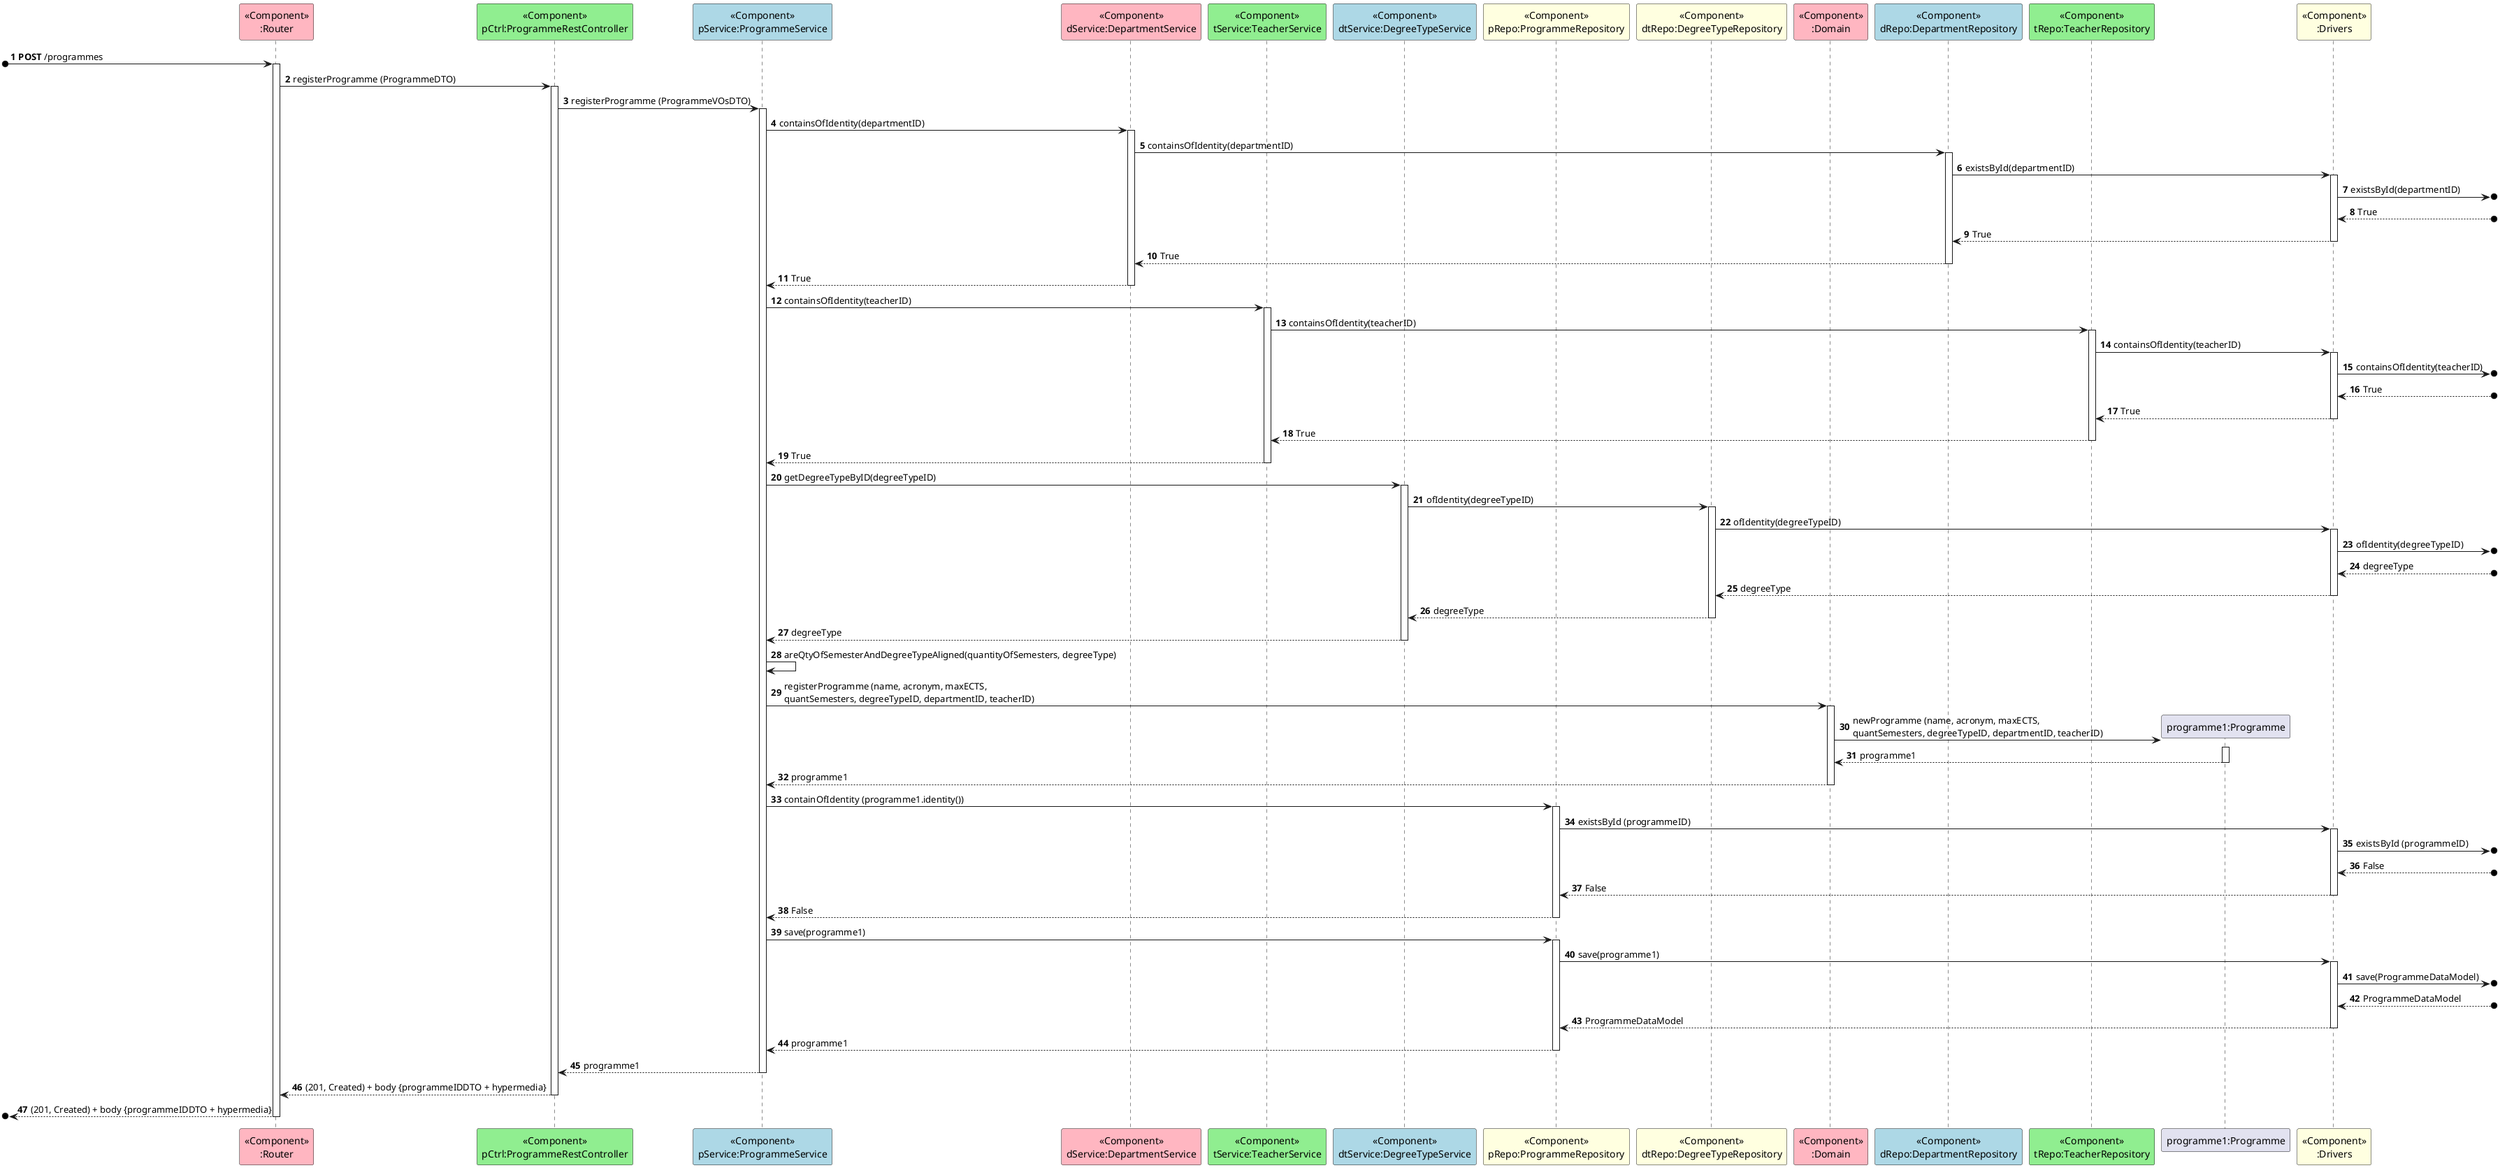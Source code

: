 @startuml

autonumber

participant "<<Component>>\n:Router" as RT #lightpink
participant "<<Component>>\npCtrl:ProgrammeRestController" as C #lightgreen
participant "<<Component>>\npService:ProgrammeService" as PS #lightblue
participant "<<Component>>\ndService:DepartmentService" as DS #lightpink
participant "<<Component>>\ntService:TeacherService" as TS #lightgreen
participant "<<Component>>\ndtService:DegreeTypeService" as DTS #lightblue
participant "<<Component>>\npRepo:ProgrammeRepository" as PR #lightyellow
participant "<<Component>>\ndtRepo:DegreeTypeRepository" as DTR #lightyellow
participant "<<Component>>\n:Domain" as D #lightpink
participant "<<Component>>\ndRepo:DepartmentRepository" as DR #lightblue
participant "<<Component>>\ntRepo:TeacherRepository" as TR #lightgreen
participant "programme1:Programme" as P
participant "<<Component>>\n:Drivers" as Drivers #lightyellow

[o-> RT ++: **POST** /programmes

RT -> C ++: registerProgramme (ProgrammeDTO)
C -> PS ++: registerProgramme (ProgrammeVOsDTO)

PS -> DS ++: containsOfIdentity(departmentID)
DS -> DR ++: containsOfIdentity(departmentID)
DR -> Drivers ++: existsById(departmentID)
Drivers ->o] : existsById(departmentID)
Drivers <--o] : True
Drivers --> DR --: True
DR --> DS --: True
DS --> PS --: True

PS -> TS ++: containsOfIdentity(teacherID)
TS -> TR ++: containsOfIdentity(teacherID)
TR -> Drivers ++: containsOfIdentity(teacherID)
Drivers ->o] : containsOfIdentity(teacherID)
Drivers <--o] : True
Drivers --> TR --: True
TR --> TS --: True
TS --> PS --: True

PS -> DTS ++: getDegreeTypeByID(degreeTypeID)
DTS -> DTR ++: ofIdentity(degreeTypeID)
DTR -> Drivers ++: ofIdentity(degreeTypeID)
Drivers ->o] : ofIdentity(degreeTypeID)
Drivers <--o] : degreeType
DTR <-- Drivers --: degreeType
DTS <-- DTR --: degreeType
PS <-- DTS --: degreeType

PS -> PS : areQtyOfSemesterAndDegreeTypeAligned(quantityOfSemesters, degreeType)


PS -> D ++: registerProgramme (name, acronym, maxECTS, \nquantSemesters, degreeTypeID, departmentID, teacherID)
D -> P** : newProgramme (name, acronym, maxECTS, \nquantSemesters, degreeTypeID, departmentID, teacherID)
activate P
P --> D: programme1
deactivate P
D --> PS --: programme1

PS -> PR ++: containOfIdentity (programme1.identity())
PR -> Drivers ++: existsById (programmeID)
Drivers ->o] : existsById (programmeID)
Drivers <--o] : False
Drivers --> PR --: False
PR --> PS --: False

PS -> PR ++: save(programme1)
PR -> Drivers ++: save(programme1)
Drivers ->o] : save(ProgrammeDataModel)
Drivers <--o] : ProgrammeDataModel
Drivers --> PR --: ProgrammeDataModel
PR --> PS --: programme1

PS --> C --: programme1
C --> RT --: (201, Created) + body {programmeIDDTO + hypermedia}
[o<-- RT --: (201, Created) + body {programmeIDDTO + hypermedia}
@enduml